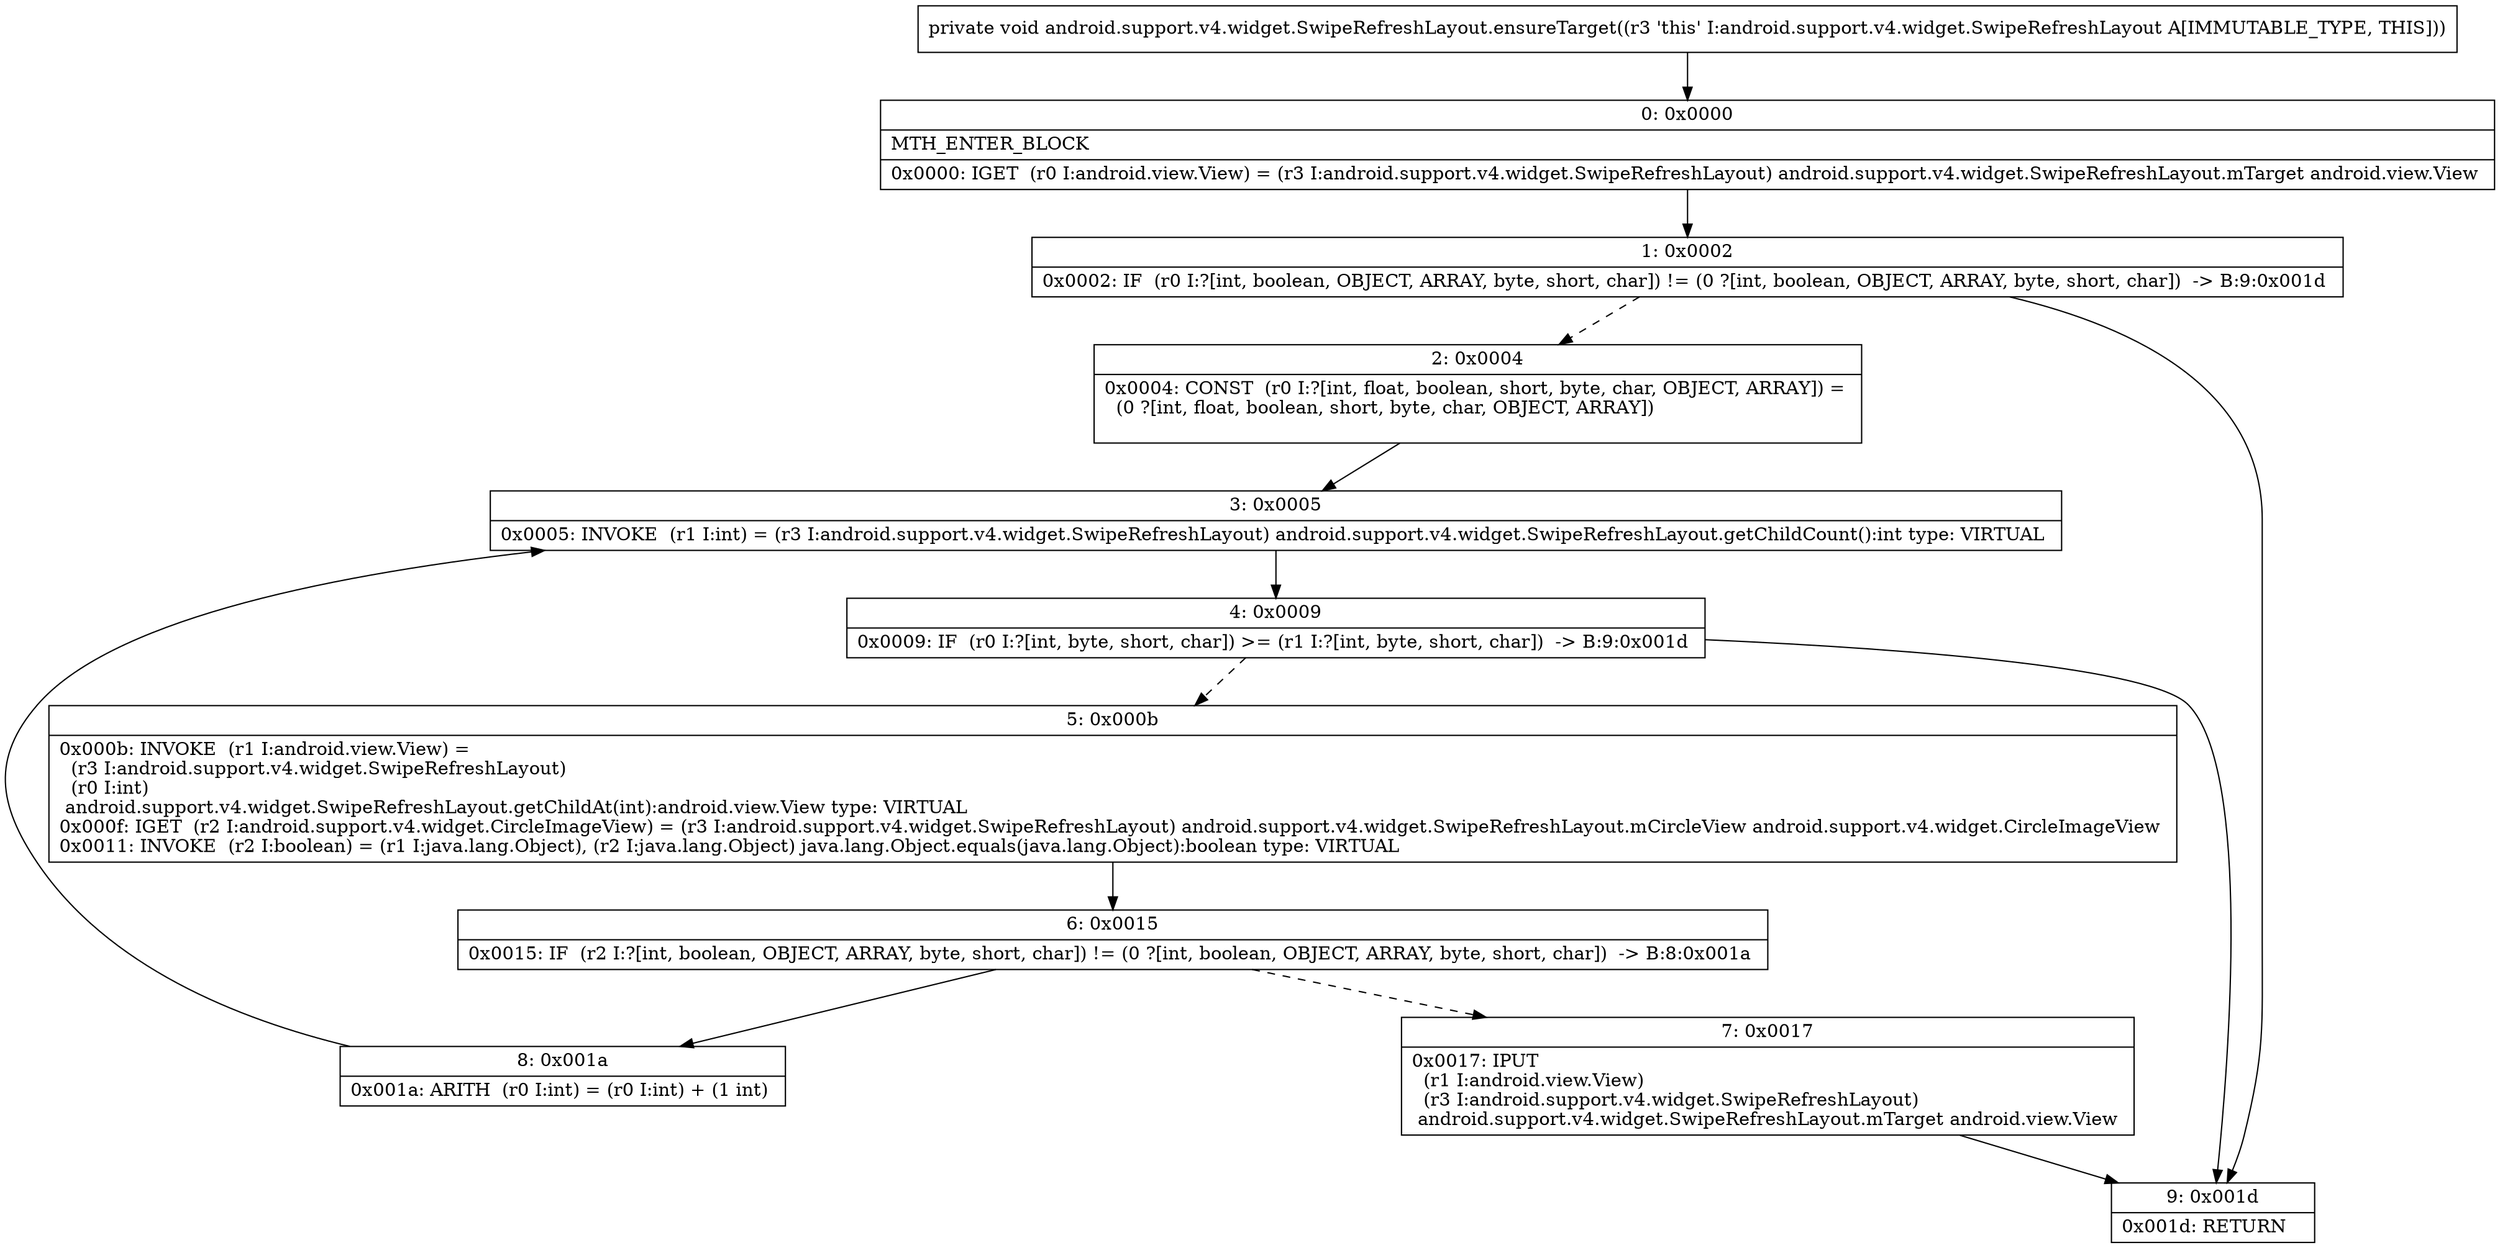 digraph "CFG forandroid.support.v4.widget.SwipeRefreshLayout.ensureTarget()V" {
Node_0 [shape=record,label="{0\:\ 0x0000|MTH_ENTER_BLOCK\l|0x0000: IGET  (r0 I:android.view.View) = (r3 I:android.support.v4.widget.SwipeRefreshLayout) android.support.v4.widget.SwipeRefreshLayout.mTarget android.view.View \l}"];
Node_1 [shape=record,label="{1\:\ 0x0002|0x0002: IF  (r0 I:?[int, boolean, OBJECT, ARRAY, byte, short, char]) != (0 ?[int, boolean, OBJECT, ARRAY, byte, short, char])  \-\> B:9:0x001d \l}"];
Node_2 [shape=record,label="{2\:\ 0x0004|0x0004: CONST  (r0 I:?[int, float, boolean, short, byte, char, OBJECT, ARRAY]) = \l  (0 ?[int, float, boolean, short, byte, char, OBJECT, ARRAY])\l \l}"];
Node_3 [shape=record,label="{3\:\ 0x0005|0x0005: INVOKE  (r1 I:int) = (r3 I:android.support.v4.widget.SwipeRefreshLayout) android.support.v4.widget.SwipeRefreshLayout.getChildCount():int type: VIRTUAL \l}"];
Node_4 [shape=record,label="{4\:\ 0x0009|0x0009: IF  (r0 I:?[int, byte, short, char]) \>= (r1 I:?[int, byte, short, char])  \-\> B:9:0x001d \l}"];
Node_5 [shape=record,label="{5\:\ 0x000b|0x000b: INVOKE  (r1 I:android.view.View) = \l  (r3 I:android.support.v4.widget.SwipeRefreshLayout)\l  (r0 I:int)\l android.support.v4.widget.SwipeRefreshLayout.getChildAt(int):android.view.View type: VIRTUAL \l0x000f: IGET  (r2 I:android.support.v4.widget.CircleImageView) = (r3 I:android.support.v4.widget.SwipeRefreshLayout) android.support.v4.widget.SwipeRefreshLayout.mCircleView android.support.v4.widget.CircleImageView \l0x0011: INVOKE  (r2 I:boolean) = (r1 I:java.lang.Object), (r2 I:java.lang.Object) java.lang.Object.equals(java.lang.Object):boolean type: VIRTUAL \l}"];
Node_6 [shape=record,label="{6\:\ 0x0015|0x0015: IF  (r2 I:?[int, boolean, OBJECT, ARRAY, byte, short, char]) != (0 ?[int, boolean, OBJECT, ARRAY, byte, short, char])  \-\> B:8:0x001a \l}"];
Node_7 [shape=record,label="{7\:\ 0x0017|0x0017: IPUT  \l  (r1 I:android.view.View)\l  (r3 I:android.support.v4.widget.SwipeRefreshLayout)\l android.support.v4.widget.SwipeRefreshLayout.mTarget android.view.View \l}"];
Node_8 [shape=record,label="{8\:\ 0x001a|0x001a: ARITH  (r0 I:int) = (r0 I:int) + (1 int) \l}"];
Node_9 [shape=record,label="{9\:\ 0x001d|0x001d: RETURN   \l}"];
MethodNode[shape=record,label="{private void android.support.v4.widget.SwipeRefreshLayout.ensureTarget((r3 'this' I:android.support.v4.widget.SwipeRefreshLayout A[IMMUTABLE_TYPE, THIS])) }"];
MethodNode -> Node_0;
Node_0 -> Node_1;
Node_1 -> Node_2[style=dashed];
Node_1 -> Node_9;
Node_2 -> Node_3;
Node_3 -> Node_4;
Node_4 -> Node_5[style=dashed];
Node_4 -> Node_9;
Node_5 -> Node_6;
Node_6 -> Node_7[style=dashed];
Node_6 -> Node_8;
Node_7 -> Node_9;
Node_8 -> Node_3;
}

